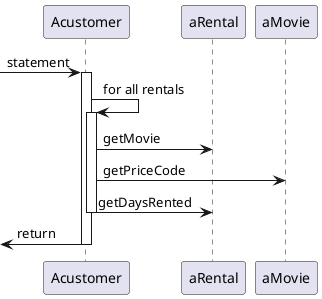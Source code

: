 @startuml

->Acustomer: statement
activate Acustomer
Acustomer -> Acustomer: for all rentals
activate Acustomer
Acustomer -> aRental: getMovie
Acustomer -> aMovie: getPriceCode
Acustomer -> aRental: getDaysRented
deactivate Acustomer
[<- Acustomer : return
deactivate Acustomer

@enduml